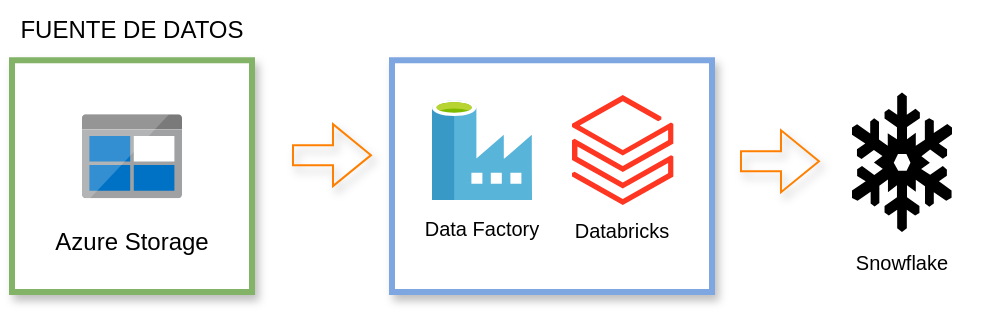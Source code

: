<mxfile version="26.0.6">
  <diagram name="Página-1" id="jy76suaO5ztCNSPQmPkC">
    <mxGraphModel dx="1674" dy="738" grid="1" gridSize="10" guides="1" tooltips="1" connect="1" arrows="1" fold="1" page="1" pageScale="1" pageWidth="827" pageHeight="1169" math="0" shadow="0">
      <root>
        <mxCell id="0" />
        <mxCell id="1" parent="0" />
        <mxCell id="M6oxPB0LN4e3J99zhPgf-10" value="" style="rounded=0;whiteSpace=wrap;html=1;strokeColor=#7EA6E0;shadow=1;strokeWidth=3;" vertex="1" parent="1">
          <mxGeometry x="240" y="74.13" width="160" height="115.87" as="geometry" />
        </mxCell>
        <mxCell id="M6oxPB0LN4e3J99zhPgf-9" value="" style="rounded=0;whiteSpace=wrap;html=1;strokeColor=#82B366;shadow=1;strokeWidth=3;" vertex="1" parent="1">
          <mxGeometry x="50" y="74.13" width="120" height="115.87" as="geometry" />
        </mxCell>
        <mxCell id="M6oxPB0LN4e3J99zhPgf-4" value="" style="image;sketch=0;aspect=fixed;html=1;points=[];align=center;fontSize=12;image=img/lib/mscae/Data_Factory.svg;" vertex="1" parent="1">
          <mxGeometry x="260" y="94" width="50" height="50" as="geometry" />
        </mxCell>
        <mxCell id="M6oxPB0LN4e3J99zhPgf-5" value="" style="image;aspect=fixed;html=1;points=[];align=center;fontSize=12;image=img/lib/azure2/analytics/Azure_Databricks.svg;" vertex="1" parent="1">
          <mxGeometry x="330" y="91.5" width="50.79" height="55" as="geometry" />
        </mxCell>
        <mxCell id="M6oxPB0LN4e3J99zhPgf-6" value="" style="image;sketch=0;aspect=fixed;html=1;points=[];align=center;fontSize=12;image=img/lib/mscae/BlobBlock.svg;" vertex="1" parent="1">
          <mxGeometry x="85" y="101.07" width="50" height="42" as="geometry" />
        </mxCell>
        <mxCell id="M6oxPB0LN4e3J99zhPgf-8" value="" style="shape=mxgraph.signs.nature.snowflake;html=1;pointerEvents=1;fillColor=#000000;strokeColor=none;verticalLabelPosition=bottom;verticalAlign=top;align=center;" vertex="1" parent="1">
          <mxGeometry x="470" y="90.25" width="50" height="69.75" as="geometry" />
        </mxCell>
        <mxCell id="M6oxPB0LN4e3J99zhPgf-13" value="" style="shape=flexArrow;endArrow=classic;html=1;rounded=0;shadow=1;strokeColor=#FF8000;" edge="1" parent="1">
          <mxGeometry width="50" height="50" relative="1" as="geometry">
            <mxPoint x="414" y="124.63" as="sourcePoint" />
            <mxPoint x="454" y="124.63" as="targetPoint" />
          </mxGeometry>
        </mxCell>
        <mxCell id="M6oxPB0LN4e3J99zhPgf-14" value="" style="shape=flexArrow;endArrow=classic;html=1;rounded=0;shadow=1;strokeColor=#FF8000;" edge="1" parent="1">
          <mxGeometry width="50" height="50" relative="1" as="geometry">
            <mxPoint x="190" y="121.57" as="sourcePoint" />
            <mxPoint x="230" y="121.57" as="targetPoint" />
          </mxGeometry>
        </mxCell>
        <mxCell id="M6oxPB0LN4e3J99zhPgf-16" value="Azure Storage" style="text;html=1;align=center;verticalAlign=middle;whiteSpace=wrap;rounded=0;" vertex="1" parent="1">
          <mxGeometry x="65" y="150" width="90" height="30" as="geometry" />
        </mxCell>
        <mxCell id="M6oxPB0LN4e3J99zhPgf-17" value="FUENTE DE DATOS" style="text;html=1;align=center;verticalAlign=middle;whiteSpace=wrap;rounded=0;" vertex="1" parent="1">
          <mxGeometry x="50" y="44.13" width="120" height="30" as="geometry" />
        </mxCell>
        <mxCell id="M6oxPB0LN4e3J99zhPgf-18" value="&lt;font style=&quot;font-size: 10px;&quot;&gt;Data Factory&lt;/font&gt;" style="text;html=1;align=center;verticalAlign=middle;whiteSpace=wrap;rounded=0;" vertex="1" parent="1">
          <mxGeometry x="240" y="143.07" width="90" height="30" as="geometry" />
        </mxCell>
        <mxCell id="M6oxPB0LN4e3J99zhPgf-19" value="&lt;font style=&quot;font-size: 10px;&quot;&gt;Databricks&lt;/font&gt;" style="text;html=1;align=center;verticalAlign=middle;whiteSpace=wrap;rounded=0;" vertex="1" parent="1">
          <mxGeometry x="310" y="144" width="90" height="30" as="geometry" />
        </mxCell>
        <mxCell id="M6oxPB0LN4e3J99zhPgf-20" value="&lt;font style=&quot;font-size: 10px;&quot;&gt;Snowflake&lt;/font&gt;" style="text;html=1;align=center;verticalAlign=middle;whiteSpace=wrap;rounded=0;" vertex="1" parent="1">
          <mxGeometry x="450" y="160" width="90" height="30" as="geometry" />
        </mxCell>
      </root>
    </mxGraphModel>
  </diagram>
</mxfile>
